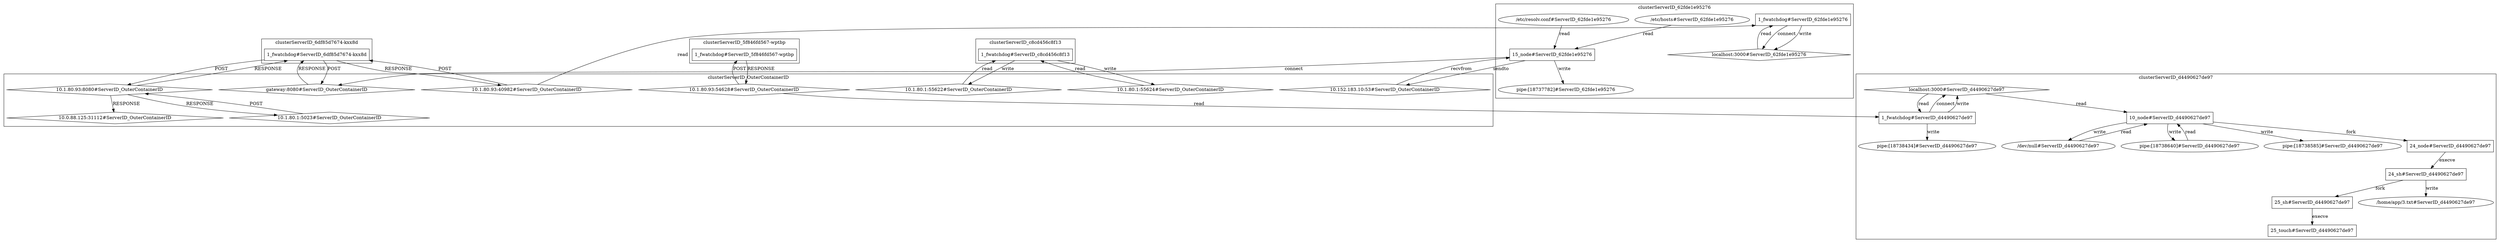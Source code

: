 digraph G {
	"1_fwatchdog#ServerID_6df85d7674-kxx8d"->"10.1.80.93:8080#ServerID_OuterContainerID"[ label="POST" ];
	"10.1.80.93:40982#ServerID_OuterContainerID"->"1_fwatchdog#ServerID_6df85d7674-kxx8d"[ label="POST" ];
	"10.1.80.93:8080#ServerID_OuterContainerID"->"1_fwatchdog#ServerID_6df85d7674-kxx8d"[ label="RESPONSE" ];
	"1_fwatchdog#ServerID_6df85d7674-kxx8d"->"10.1.80.93:40982#ServerID_OuterContainerID"[ label="RESPONSE" ];
	"1_fwatchdog#ServerID_5f846fd567-wptbp"->"10.1.80.93:54628#ServerID_OuterContainerID"[ label="RESPONSE" ];
	"10.1.80.93:54628#ServerID_OuterContainerID"->"1_fwatchdog#ServerID_5f846fd567-wptbp"[ label="POST" ];
	"1_fwatchdog#ServerID_6df85d7674-kxx8d"->"gateway:8080#ServerID_OuterContainerID"[ label="POST" ];
	"gateway:8080#ServerID_OuterContainerID"->"1_fwatchdog#ServerID_6df85d7674-kxx8d"[ label="RESPONSE" ];
	"1_fwatchdog#ServerID_62fde1e95276"->"localhost:3000#ServerID_62fde1e95276"[ label="connect" ];
	"1_fwatchdog#ServerID_62fde1e95276"->"localhost:3000#ServerID_62fde1e95276"[ label="write" ];
	"localhost:3000#ServerID_62fde1e95276"->"1_fwatchdog#ServerID_62fde1e95276"[ label="read" ];
	"10.1.80.93:40982#ServerID_OuterContainerID"->"1_fwatchdog#ServerID_62fde1e95276"[ label="read" ];
	"15_node#ServerID_62fde1e95276"->"pipe:[18737782]#ServerID_62fde1e95276"[ label="write" ];
	"/etc/hosts#ServerID_62fde1e95276"->"15_node#ServerID_62fde1e95276"[ label="read" ];
	"/etc/resolv.conf#ServerID_62fde1e95276"->"15_node#ServerID_62fde1e95276"[ label="read" ];
	"15_node#ServerID_62fde1e95276"->"10.152.183.10:53#ServerID_OuterContainerID"[ label="sendto" ];
	"10.152.183.10:53#ServerID_OuterContainerID"->"15_node#ServerID_62fde1e95276"[ label="recvfrom" ];
	"10.1.80.1:55624#ServerID_OuterContainerID"->"1_fwatchdog#ServerID_c8cd456c8f13"[ label="read" ];
	"1_fwatchdog#ServerID_c8cd456c8f13"->"10.1.80.1:55624#ServerID_OuterContainerID"[ label="write" ];
	"1_fwatchdog#ServerID_c8cd456c8f13"->"10.1.80.1:55622#ServerID_OuterContainerID"[ label="write" ];
	"10.1.80.1:55622#ServerID_OuterContainerID"->"1_fwatchdog#ServerID_c8cd456c8f13"[ label="read" ];
	"15_node#ServerID_62fde1e95276"->"gateway:8080#ServerID_OuterContainerID"[ label="connect" ];
	"localhost:3000#ServerID_d4490627de97"->"1_fwatchdog#ServerID_d4490627de97"[ label="read" ];
	"10.1.80.93:54628#ServerID_OuterContainerID"->"1_fwatchdog#ServerID_d4490627de97"[ label="read" ];
	"1_fwatchdog#ServerID_d4490627de97"->"localhost:3000#ServerID_d4490627de97"[ label="connect" ];
	"1_fwatchdog#ServerID_d4490627de97"->"localhost:3000#ServerID_d4490627de97"[ label="write" ];
	"localhost:3000#ServerID_d4490627de97"->"10_node#ServerID_d4490627de97"[ label="read" ];
	"10_node#ServerID_d4490627de97"->"pipe:[18738585]#ServerID_d4490627de97"[ label="write" ];
	"/dev/null#ServerID_d4490627de97"->"10_node#ServerID_d4490627de97"[ label="read" ];
	"pipe:[18738640]#ServerID_d4490627de97"->"10_node#ServerID_d4490627de97"[ label="read" ];
	"10_node#ServerID_d4490627de97"->"pipe:[18738640]#ServerID_d4490627de97"[ label="write" ];
	"10_node#ServerID_d4490627de97"->"24_node#ServerID_d4490627de97"[ label="fork" ];
	"24_node#ServerID_d4490627de97"->"24_sh#ServerID_d4490627de97"[ label="execve" ];
	"24_sh#ServerID_d4490627de97"->"25_sh#ServerID_d4490627de97"[ label="fork" ];
	"25_sh#ServerID_d4490627de97"->"25_touch#ServerID_d4490627de97"[ label="execve" ];
	"24_sh#ServerID_d4490627de97"->"/home/app/3.txt#ServerID_d4490627de97"[ label="write" ];
	"10_node#ServerID_d4490627de97"->"/dev/null#ServerID_d4490627de97"[ label="write" ];
	"1_fwatchdog#ServerID_d4490627de97"->"pipe:[18738434]#ServerID_d4490627de97"[ label="write" ];
	"10.1.80.1:5023#ServerID_OuterContainerID"->"10.1.80.93:8080#ServerID_OuterContainerID"[ label="POST" ];
	"10.1.80.93:8080#ServerID_OuterContainerID"->"10.1.80.1:5023#ServerID_OuterContainerID"[ label="RESPONSE" ];
	"10.1.80.93:8080#ServerID_OuterContainerID"->"10.0.88.125:31112#ServerID_OuterContainerID"[ label="RESPONSE" ];
	subgraph "clusterServerID_5f846fd567-wptbp" {
	label="clusterServerID_5f846fd567-wptbp";
	"1_fwatchdog#ServerID_5f846fd567-wptbp" [ shape=box ];

}
;
	subgraph "clusterServerID_62fde1e95276" {
	label="clusterServerID_62fde1e95276";
	"/etc/hosts#ServerID_62fde1e95276" [ shape=ellipse ];
	"/etc/resolv.conf#ServerID_62fde1e95276" [ shape=ellipse ];
	"15_node#ServerID_62fde1e95276" [ shape=box ];
	"1_fwatchdog#ServerID_62fde1e95276" [ shape=box ];
	"localhost:3000#ServerID_62fde1e95276" [ shape=diamond ];
	"pipe:[18737782]#ServerID_62fde1e95276" [ shape=ellipse ];

}
;
	subgraph "clusterServerID_6df85d7674-kxx8d" {
	label="clusterServerID_6df85d7674-kxx8d";
	"1_fwatchdog#ServerID_6df85d7674-kxx8d" [ shape=box ];

}
;
	subgraph "clusterServerID_OuterContainerID" {
	label="clusterServerID_OuterContainerID";
	"10.0.88.125:31112#ServerID_OuterContainerID" [ shape=diamond ];
	"10.1.80.1:5023#ServerID_OuterContainerID" [ shape=diamond ];
	"10.1.80.1:55622#ServerID_OuterContainerID" [ shape=diamond ];
	"10.1.80.1:55624#ServerID_OuterContainerID" [ shape=diamond ];
	"10.1.80.93:40982#ServerID_OuterContainerID" [ shape=diamond ];
	"10.1.80.93:54628#ServerID_OuterContainerID" [ shape=diamond ];
	"10.1.80.93:8080#ServerID_OuterContainerID" [ shape=diamond ];
	"10.152.183.10:53#ServerID_OuterContainerID" [ shape=diamond ];
	"gateway:8080#ServerID_OuterContainerID" [ shape=diamond ];

}
;
	subgraph "clusterServerID_c8cd456c8f13" {
	label="clusterServerID_c8cd456c8f13";
	"1_fwatchdog#ServerID_c8cd456c8f13" [ shape=box ];

}
;
	subgraph "clusterServerID_d4490627de97" {
	label="clusterServerID_d4490627de97";
	"/dev/null#ServerID_d4490627de97" [ shape=ellipse ];
	"/home/app/3.txt#ServerID_d4490627de97" [ shape=ellipse ];
	"10_node#ServerID_d4490627de97" [ shape=box ];
	"1_fwatchdog#ServerID_d4490627de97" [ shape=box ];
	"24_node#ServerID_d4490627de97" [ shape=box ];
	"24_sh#ServerID_d4490627de97" [ shape=box ];
	"25_sh#ServerID_d4490627de97" [ shape=box ];
	"25_touch#ServerID_d4490627de97" [ shape=box ];
	"localhost:3000#ServerID_d4490627de97" [ shape=diamond ];
	"pipe:[18738434]#ServerID_d4490627de97" [ shape=ellipse ];
	"pipe:[18738585]#ServerID_d4490627de97" [ shape=ellipse ];
	"pipe:[18738640]#ServerID_d4490627de97" [ shape=ellipse ];

}
;

}

